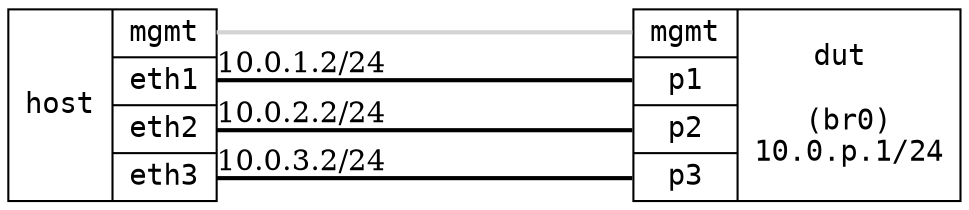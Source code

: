 graph "1x4" {
	layout="neato";
	overlap="false";
	esep="+80";

        node [shape=record, fontname="DejaVu Sans Mono, Book"];
	edge [color="cornflowerblue", penwidth="2", fontname="DejaVu Serif, Book"];

	host [
	    label="host | { <mgmt> mgmt | <eth1> eth1 | <eth2>  eth2 | <eth3>  eth3 }",
	    pos="0,12!",
	    kind="controller",
	];

        dut [
	    label="{ <mgmt> mgmt | <p1> p1 | <p2> p2 | <p3> p3 } | dut \n\n(br0)\n10.0.p.1/24",
	    pos="10,12!",

	    kind="infix",
	];

	host:mgmt -- dut:mgmt [kind=mgmt, color="lightgray"]
	host:eth1 -- dut:p1 [color=black, fontcolor=black, taillabel="10.0.1.2/24"]
	host:eth2 -- dut:p2 [color=black, fontcolor=black, taillabel="10.0.2.2/24"]
	host:eth3 -- dut:p3 [color=black, fontcolor=black, taillabel="10.0.3.2/24"]
}
